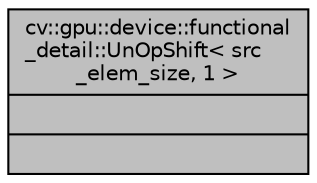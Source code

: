 digraph "cv::gpu::device::functional_detail::UnOpShift&lt; src_elem_size, 1 &gt;"
{
 // LATEX_PDF_SIZE
  edge [fontname="Helvetica",fontsize="10",labelfontname="Helvetica",labelfontsize="10"];
  node [fontname="Helvetica",fontsize="10",shape=record];
  Node1 [label="{cv::gpu::device::functional\l_detail::UnOpShift\< src\l_elem_size, 1 \>\n||}",height=0.2,width=0.4,color="black", fillcolor="grey75", style="filled", fontcolor="black",tooltip=" "];
}
